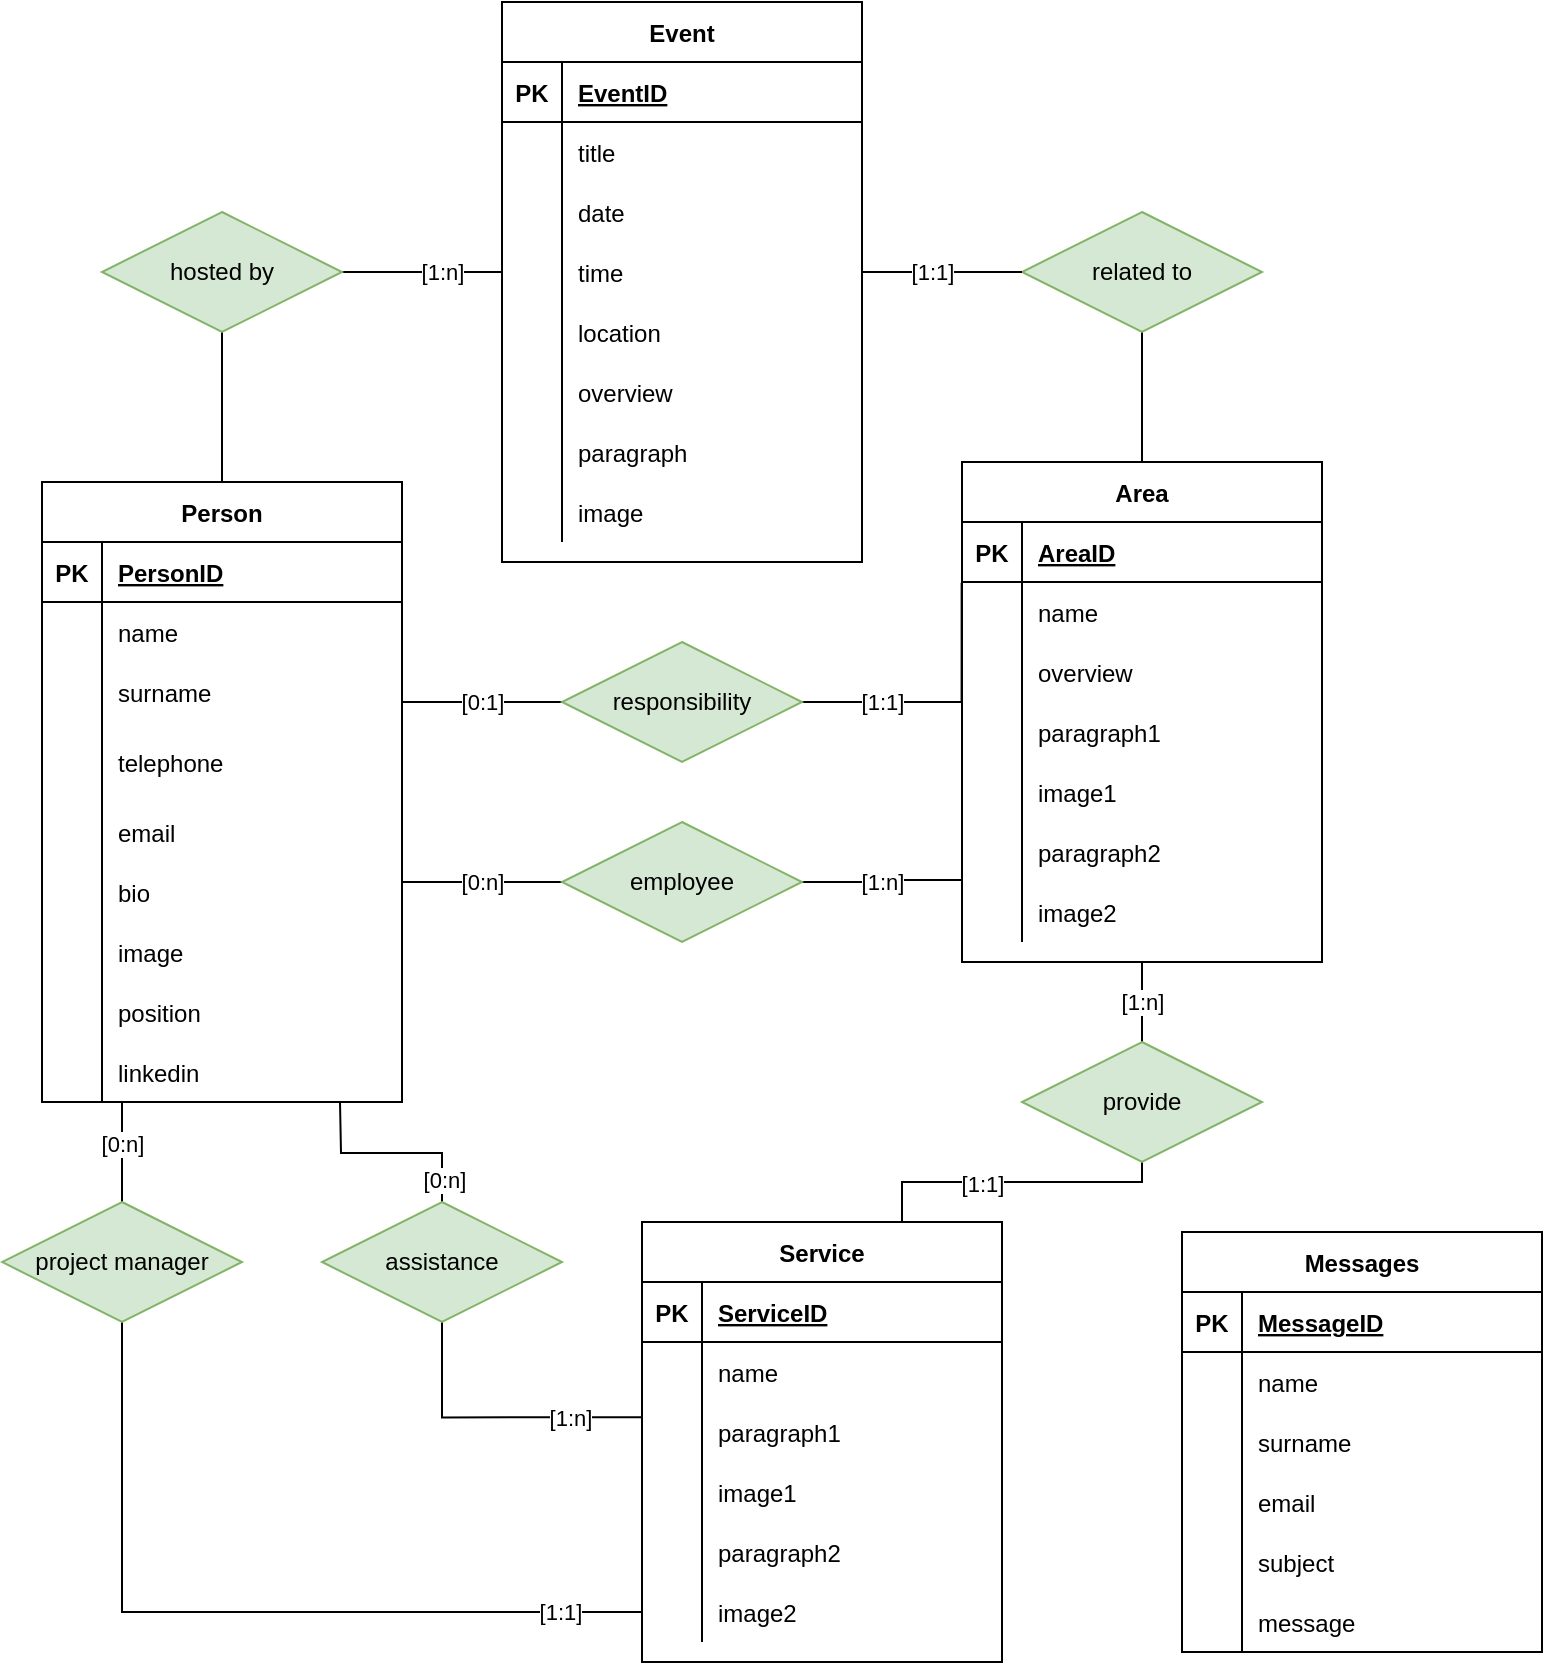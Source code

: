 <mxfile version="14.6.3" type="device"><diagram id="ejivNkxVOTGwj2cA2VMn" name="Page-1"><mxGraphModel dx="1123" dy="603" grid="1" gridSize="10" guides="1" tooltips="1" connect="1" arrows="1" fold="1" page="1" pageScale="1" pageWidth="827" pageHeight="1169" math="0" shadow="0"><root><mxCell id="0"/><mxCell id="1" parent="0"/><mxCell id="_1-Y6ssJct3Q7Clm4WOn-1" value="Person" style="shape=table;startSize=30;container=1;collapsible=1;childLayout=tableLayout;fixedRows=1;rowLines=0;fontStyle=1;align=center;resizeLast=1;labelBackgroundColor=none;" parent="1" vertex="1"><mxGeometry x="60" y="250" width="180" height="310" as="geometry"><mxRectangle x="60" y="360" width="60" height="30" as="alternateBounds"/></mxGeometry></mxCell><mxCell id="_1-Y6ssJct3Q7Clm4WOn-2" value="" style="shape=partialRectangle;collapsible=0;dropTarget=0;pointerEvents=0;fillColor=none;top=0;left=0;bottom=1;right=0;points=[[0,0.5],[1,0.5]];portConstraint=eastwest;" parent="_1-Y6ssJct3Q7Clm4WOn-1" vertex="1"><mxGeometry y="30" width="180" height="30" as="geometry"/></mxCell><mxCell id="_1-Y6ssJct3Q7Clm4WOn-3" value="PK" style="shape=partialRectangle;connectable=0;fillColor=none;top=0;left=0;bottom=0;right=0;fontStyle=1;overflow=hidden;" parent="_1-Y6ssJct3Q7Clm4WOn-2" vertex="1"><mxGeometry width="30" height="30" as="geometry"/></mxCell><mxCell id="_1-Y6ssJct3Q7Clm4WOn-4" value="PersonID" style="shape=partialRectangle;connectable=0;fillColor=none;top=0;left=0;bottom=0;right=0;align=left;spacingLeft=6;fontStyle=5;overflow=hidden;" parent="_1-Y6ssJct3Q7Clm4WOn-2" vertex="1"><mxGeometry x="30" width="150" height="30" as="geometry"/></mxCell><mxCell id="_1-Y6ssJct3Q7Clm4WOn-5" value="" style="shape=partialRectangle;collapsible=0;dropTarget=0;pointerEvents=0;fillColor=none;top=0;left=0;bottom=0;right=0;points=[[0,0.5],[1,0.5]];portConstraint=eastwest;" parent="_1-Y6ssJct3Q7Clm4WOn-1" vertex="1"><mxGeometry y="60" width="180" height="30" as="geometry"/></mxCell><mxCell id="_1-Y6ssJct3Q7Clm4WOn-6" value="" style="shape=partialRectangle;connectable=0;fillColor=none;top=0;left=0;bottom=0;right=0;editable=1;overflow=hidden;" parent="_1-Y6ssJct3Q7Clm4WOn-5" vertex="1"><mxGeometry width="30" height="30" as="geometry"/></mxCell><mxCell id="_1-Y6ssJct3Q7Clm4WOn-7" value="name" style="shape=partialRectangle;connectable=0;fillColor=none;top=0;left=0;bottom=0;right=0;align=left;spacingLeft=6;overflow=hidden;" parent="_1-Y6ssJct3Q7Clm4WOn-5" vertex="1"><mxGeometry x="30" width="150" height="30" as="geometry"/></mxCell><mxCell id="_1-Y6ssJct3Q7Clm4WOn-8" value="" style="shape=partialRectangle;collapsible=0;dropTarget=0;pointerEvents=0;fillColor=none;top=0;left=0;bottom=0;right=0;points=[[0,0.5],[1,0.5]];portConstraint=eastwest;" parent="_1-Y6ssJct3Q7Clm4WOn-1" vertex="1"><mxGeometry y="90" width="180" height="30" as="geometry"/></mxCell><mxCell id="_1-Y6ssJct3Q7Clm4WOn-9" value="" style="shape=partialRectangle;connectable=0;fillColor=none;top=0;left=0;bottom=0;right=0;editable=1;overflow=hidden;" parent="_1-Y6ssJct3Q7Clm4WOn-8" vertex="1"><mxGeometry width="30" height="30" as="geometry"/></mxCell><mxCell id="_1-Y6ssJct3Q7Clm4WOn-10" value="surname" style="shape=partialRectangle;connectable=0;fillColor=none;top=0;left=0;bottom=0;right=0;align=left;spacingLeft=6;overflow=hidden;" parent="_1-Y6ssJct3Q7Clm4WOn-8" vertex="1"><mxGeometry x="30" width="150" height="30" as="geometry"/></mxCell><mxCell id="_1-Y6ssJct3Q7Clm4WOn-11" value="" style="shape=partialRectangle;collapsible=0;dropTarget=0;pointerEvents=0;fillColor=none;top=0;left=0;bottom=0;right=0;points=[[0,0.5],[1,0.5]];portConstraint=eastwest;" parent="_1-Y6ssJct3Q7Clm4WOn-1" vertex="1"><mxGeometry y="120" width="180" height="40" as="geometry"/></mxCell><mxCell id="_1-Y6ssJct3Q7Clm4WOn-12" value="" style="shape=partialRectangle;connectable=0;fillColor=none;top=0;left=0;bottom=0;right=0;editable=1;overflow=hidden;" parent="_1-Y6ssJct3Q7Clm4WOn-11" vertex="1"><mxGeometry width="30" height="40" as="geometry"/></mxCell><mxCell id="_1-Y6ssJct3Q7Clm4WOn-13" value="telephone" style="shape=partialRectangle;connectable=0;fillColor=none;top=0;left=0;bottom=0;right=0;align=left;spacingLeft=6;overflow=hidden;" parent="_1-Y6ssJct3Q7Clm4WOn-11" vertex="1"><mxGeometry x="30" width="150" height="40" as="geometry"/></mxCell><mxCell id="_1-Y6ssJct3Q7Clm4WOn-62" style="shape=partialRectangle;collapsible=0;dropTarget=0;pointerEvents=0;fillColor=none;top=0;left=0;bottom=0;right=0;points=[[0,0.5],[1,0.5]];portConstraint=eastwest;" parent="_1-Y6ssJct3Q7Clm4WOn-1" vertex="1"><mxGeometry y="160" width="180" height="30" as="geometry"/></mxCell><mxCell id="_1-Y6ssJct3Q7Clm4WOn-63" style="shape=partialRectangle;connectable=0;fillColor=none;top=0;left=0;bottom=0;right=0;editable=1;overflow=hidden;" parent="_1-Y6ssJct3Q7Clm4WOn-62" vertex="1"><mxGeometry width="30" height="30" as="geometry"/></mxCell><mxCell id="_1-Y6ssJct3Q7Clm4WOn-64" value="email" style="shape=partialRectangle;connectable=0;fillColor=none;top=0;left=0;bottom=0;right=0;align=left;spacingLeft=6;overflow=hidden;" parent="_1-Y6ssJct3Q7Clm4WOn-62" vertex="1"><mxGeometry x="30" width="150" height="30" as="geometry"/></mxCell><mxCell id="_1-Y6ssJct3Q7Clm4WOn-59" style="shape=partialRectangle;collapsible=0;dropTarget=0;pointerEvents=0;fillColor=none;top=0;left=0;bottom=0;right=0;points=[[0,0.5],[1,0.5]];portConstraint=eastwest;" parent="_1-Y6ssJct3Q7Clm4WOn-1" vertex="1"><mxGeometry y="190" width="180" height="30" as="geometry"/></mxCell><mxCell id="_1-Y6ssJct3Q7Clm4WOn-60" style="shape=partialRectangle;connectable=0;fillColor=none;top=0;left=0;bottom=0;right=0;editable=1;overflow=hidden;" parent="_1-Y6ssJct3Q7Clm4WOn-59" vertex="1"><mxGeometry width="30" height="30" as="geometry"/></mxCell><mxCell id="_1-Y6ssJct3Q7Clm4WOn-61" value="bio" style="shape=partialRectangle;connectable=0;fillColor=none;top=0;left=0;bottom=0;right=0;align=left;spacingLeft=6;overflow=hidden;" parent="_1-Y6ssJct3Q7Clm4WOn-59" vertex="1"><mxGeometry x="30" width="150" height="30" as="geometry"/></mxCell><mxCell id="_1-Y6ssJct3Q7Clm4WOn-56" style="shape=partialRectangle;collapsible=0;dropTarget=0;pointerEvents=0;fillColor=none;top=0;left=0;bottom=0;right=0;points=[[0,0.5],[1,0.5]];portConstraint=eastwest;" parent="_1-Y6ssJct3Q7Clm4WOn-1" vertex="1"><mxGeometry y="220" width="180" height="30" as="geometry"/></mxCell><mxCell id="_1-Y6ssJct3Q7Clm4WOn-57" style="shape=partialRectangle;connectable=0;fillColor=none;top=0;left=0;bottom=0;right=0;editable=1;overflow=hidden;" parent="_1-Y6ssJct3Q7Clm4WOn-56" vertex="1"><mxGeometry width="30" height="30" as="geometry"/></mxCell><mxCell id="_1-Y6ssJct3Q7Clm4WOn-58" value="image" style="shape=partialRectangle;connectable=0;fillColor=none;top=0;left=0;bottom=0;right=0;align=left;spacingLeft=6;overflow=hidden;" parent="_1-Y6ssJct3Q7Clm4WOn-56" vertex="1"><mxGeometry x="30" width="150" height="30" as="geometry"/></mxCell><mxCell id="o78ybgnwVf52-sa3HycX-38" style="shape=partialRectangle;collapsible=0;dropTarget=0;pointerEvents=0;fillColor=none;top=0;left=0;bottom=0;right=0;points=[[0,0.5],[1,0.5]];portConstraint=eastwest;" vertex="1" parent="_1-Y6ssJct3Q7Clm4WOn-1"><mxGeometry y="250" width="180" height="30" as="geometry"/></mxCell><mxCell id="o78ybgnwVf52-sa3HycX-39" style="shape=partialRectangle;connectable=0;fillColor=none;top=0;left=0;bottom=0;right=0;editable=1;overflow=hidden;" vertex="1" parent="o78ybgnwVf52-sa3HycX-38"><mxGeometry width="30" height="30" as="geometry"/></mxCell><mxCell id="o78ybgnwVf52-sa3HycX-40" value="position" style="shape=partialRectangle;connectable=0;fillColor=none;top=0;left=0;bottom=0;right=0;align=left;spacingLeft=6;overflow=hidden;" vertex="1" parent="o78ybgnwVf52-sa3HycX-38"><mxGeometry x="30" width="150" height="30" as="geometry"/></mxCell><mxCell id="o78ybgnwVf52-sa3HycX-44" style="shape=partialRectangle;collapsible=0;dropTarget=0;pointerEvents=0;fillColor=none;top=0;left=0;bottom=0;right=0;points=[[0,0.5],[1,0.5]];portConstraint=eastwest;" vertex="1" parent="_1-Y6ssJct3Q7Clm4WOn-1"><mxGeometry y="280" width="180" height="30" as="geometry"/></mxCell><mxCell id="o78ybgnwVf52-sa3HycX-45" style="shape=partialRectangle;connectable=0;fillColor=none;top=0;left=0;bottom=0;right=0;editable=1;overflow=hidden;" vertex="1" parent="o78ybgnwVf52-sa3HycX-44"><mxGeometry width="30" height="30" as="geometry"/></mxCell><mxCell id="o78ybgnwVf52-sa3HycX-46" value="linkedin" style="shape=partialRectangle;connectable=0;fillColor=none;top=0;left=0;bottom=0;right=0;align=left;spacingLeft=6;overflow=hidden;" vertex="1" parent="o78ybgnwVf52-sa3HycX-44"><mxGeometry x="30" width="150" height="30" as="geometry"/></mxCell><mxCell id="_1-Y6ssJct3Q7Clm4WOn-14" value="Event" style="shape=table;startSize=30;container=1;collapsible=1;childLayout=tableLayout;fixedRows=1;rowLines=0;fontStyle=1;align=center;resizeLast=1;" parent="1" vertex="1"><mxGeometry x="290" y="10" width="180" height="280" as="geometry"><mxRectangle x="310" y="150" width="60" height="30" as="alternateBounds"/></mxGeometry></mxCell><mxCell id="_1-Y6ssJct3Q7Clm4WOn-15" value="" style="shape=partialRectangle;collapsible=0;dropTarget=0;pointerEvents=0;fillColor=none;top=0;left=0;bottom=1;right=0;points=[[0,0.5],[1,0.5]];portConstraint=eastwest;" parent="_1-Y6ssJct3Q7Clm4WOn-14" vertex="1"><mxGeometry y="30" width="180" height="30" as="geometry"/></mxCell><mxCell id="_1-Y6ssJct3Q7Clm4WOn-16" value="PK" style="shape=partialRectangle;connectable=0;fillColor=none;top=0;left=0;bottom=0;right=0;fontStyle=1;overflow=hidden;" parent="_1-Y6ssJct3Q7Clm4WOn-15" vertex="1"><mxGeometry width="30" height="30" as="geometry"/></mxCell><mxCell id="_1-Y6ssJct3Q7Clm4WOn-17" value="EventID" style="shape=partialRectangle;connectable=0;fillColor=none;top=0;left=0;bottom=0;right=0;align=left;spacingLeft=6;fontStyle=5;overflow=hidden;" parent="_1-Y6ssJct3Q7Clm4WOn-15" vertex="1"><mxGeometry x="30" width="150" height="30" as="geometry"/></mxCell><mxCell id="_1-Y6ssJct3Q7Clm4WOn-18" value="" style="shape=partialRectangle;collapsible=0;dropTarget=0;pointerEvents=0;fillColor=none;top=0;left=0;bottom=0;right=0;points=[[0,0.5],[1,0.5]];portConstraint=eastwest;" parent="_1-Y6ssJct3Q7Clm4WOn-14" vertex="1"><mxGeometry y="60" width="180" height="30" as="geometry"/></mxCell><mxCell id="_1-Y6ssJct3Q7Clm4WOn-19" value="" style="shape=partialRectangle;connectable=0;fillColor=none;top=0;left=0;bottom=0;right=0;editable=1;overflow=hidden;" parent="_1-Y6ssJct3Q7Clm4WOn-18" vertex="1"><mxGeometry width="30" height="30" as="geometry"/></mxCell><mxCell id="_1-Y6ssJct3Q7Clm4WOn-20" value="title" style="shape=partialRectangle;connectable=0;fillColor=none;top=0;left=0;bottom=0;right=0;align=left;spacingLeft=6;overflow=hidden;" parent="_1-Y6ssJct3Q7Clm4WOn-18" vertex="1"><mxGeometry x="30" width="150" height="30" as="geometry"/></mxCell><mxCell id="_1-Y6ssJct3Q7Clm4WOn-21" value="" style="shape=partialRectangle;collapsible=0;dropTarget=0;pointerEvents=0;fillColor=none;top=0;left=0;bottom=0;right=0;points=[[0,0.5],[1,0.5]];portConstraint=eastwest;" parent="_1-Y6ssJct3Q7Clm4WOn-14" vertex="1"><mxGeometry y="90" width="180" height="30" as="geometry"/></mxCell><mxCell id="_1-Y6ssJct3Q7Clm4WOn-22" value="" style="shape=partialRectangle;connectable=0;fillColor=none;top=0;left=0;bottom=0;right=0;editable=1;overflow=hidden;" parent="_1-Y6ssJct3Q7Clm4WOn-21" vertex="1"><mxGeometry width="30" height="30" as="geometry"/></mxCell><mxCell id="_1-Y6ssJct3Q7Clm4WOn-23" value="date" style="shape=partialRectangle;connectable=0;fillColor=none;top=0;left=0;bottom=0;right=0;align=left;spacingLeft=6;overflow=hidden;" parent="_1-Y6ssJct3Q7Clm4WOn-21" vertex="1"><mxGeometry x="30" width="150" height="30" as="geometry"/></mxCell><mxCell id="_1-Y6ssJct3Q7Clm4WOn-24" value="" style="shape=partialRectangle;collapsible=0;dropTarget=0;pointerEvents=0;fillColor=none;top=0;left=0;bottom=0;right=0;points=[[0,0.5],[1,0.5]];portConstraint=eastwest;" parent="_1-Y6ssJct3Q7Clm4WOn-14" vertex="1"><mxGeometry y="120" width="180" height="30" as="geometry"/></mxCell><mxCell id="_1-Y6ssJct3Q7Clm4WOn-25" value="" style="shape=partialRectangle;connectable=0;fillColor=none;top=0;left=0;bottom=0;right=0;editable=1;overflow=hidden;" parent="_1-Y6ssJct3Q7Clm4WOn-24" vertex="1"><mxGeometry width="30" height="30" as="geometry"/></mxCell><mxCell id="_1-Y6ssJct3Q7Clm4WOn-26" value="time" style="shape=partialRectangle;connectable=0;fillColor=none;top=0;left=0;bottom=0;right=0;align=left;spacingLeft=6;overflow=hidden;" parent="_1-Y6ssJct3Q7Clm4WOn-24" vertex="1"><mxGeometry x="30" width="150" height="30" as="geometry"/></mxCell><mxCell id="_1-Y6ssJct3Q7Clm4WOn-68" style="shape=partialRectangle;collapsible=0;dropTarget=0;pointerEvents=0;fillColor=none;top=0;left=0;bottom=0;right=0;points=[[0,0.5],[1,0.5]];portConstraint=eastwest;" parent="_1-Y6ssJct3Q7Clm4WOn-14" vertex="1"><mxGeometry y="150" width="180" height="30" as="geometry"/></mxCell><mxCell id="_1-Y6ssJct3Q7Clm4WOn-69" style="shape=partialRectangle;connectable=0;fillColor=none;top=0;left=0;bottom=0;right=0;editable=1;overflow=hidden;" parent="_1-Y6ssJct3Q7Clm4WOn-68" vertex="1"><mxGeometry width="30" height="30" as="geometry"/></mxCell><mxCell id="_1-Y6ssJct3Q7Clm4WOn-70" value="location" style="shape=partialRectangle;connectable=0;fillColor=none;top=0;left=0;bottom=0;right=0;align=left;spacingLeft=6;overflow=hidden;" parent="_1-Y6ssJct3Q7Clm4WOn-68" vertex="1"><mxGeometry x="30" width="150" height="30" as="geometry"/></mxCell><mxCell id="o78ybgnwVf52-sa3HycX-41" style="shape=partialRectangle;collapsible=0;dropTarget=0;pointerEvents=0;fillColor=none;top=0;left=0;bottom=0;right=0;points=[[0,0.5],[1,0.5]];portConstraint=eastwest;" vertex="1" parent="_1-Y6ssJct3Q7Clm4WOn-14"><mxGeometry y="180" width="180" height="30" as="geometry"/></mxCell><mxCell id="o78ybgnwVf52-sa3HycX-42" style="shape=partialRectangle;connectable=0;fillColor=none;top=0;left=0;bottom=0;right=0;editable=1;overflow=hidden;" vertex="1" parent="o78ybgnwVf52-sa3HycX-41"><mxGeometry width="30" height="30" as="geometry"/></mxCell><mxCell id="o78ybgnwVf52-sa3HycX-43" value="overview" style="shape=partialRectangle;connectable=0;fillColor=none;top=0;left=0;bottom=0;right=0;align=left;spacingLeft=6;overflow=hidden;" vertex="1" parent="o78ybgnwVf52-sa3HycX-41"><mxGeometry x="30" width="150" height="30" as="geometry"/></mxCell><mxCell id="_1-Y6ssJct3Q7Clm4WOn-65" style="shape=partialRectangle;collapsible=0;dropTarget=0;pointerEvents=0;fillColor=none;top=0;left=0;bottom=0;right=0;points=[[0,0.5],[1,0.5]];portConstraint=eastwest;" parent="_1-Y6ssJct3Q7Clm4WOn-14" vertex="1"><mxGeometry y="210" width="180" height="30" as="geometry"/></mxCell><mxCell id="_1-Y6ssJct3Q7Clm4WOn-66" style="shape=partialRectangle;connectable=0;fillColor=none;top=0;left=0;bottom=0;right=0;editable=1;overflow=hidden;" parent="_1-Y6ssJct3Q7Clm4WOn-65" vertex="1"><mxGeometry width="30" height="30" as="geometry"/></mxCell><mxCell id="_1-Y6ssJct3Q7Clm4WOn-67" value="paragraph" style="shape=partialRectangle;connectable=0;fillColor=none;top=0;left=0;bottom=0;right=0;align=left;spacingLeft=6;overflow=hidden;" parent="_1-Y6ssJct3Q7Clm4WOn-65" vertex="1"><mxGeometry x="30" width="150" height="30" as="geometry"/></mxCell><mxCell id="_1-Y6ssJct3Q7Clm4WOn-71" style="shape=partialRectangle;collapsible=0;dropTarget=0;pointerEvents=0;fillColor=none;top=0;left=0;bottom=0;right=0;points=[[0,0.5],[1,0.5]];portConstraint=eastwest;" parent="_1-Y6ssJct3Q7Clm4WOn-14" vertex="1"><mxGeometry y="240" width="180" height="30" as="geometry"/></mxCell><mxCell id="_1-Y6ssJct3Q7Clm4WOn-72" style="shape=partialRectangle;connectable=0;fillColor=none;top=0;left=0;bottom=0;right=0;editable=1;overflow=hidden;" parent="_1-Y6ssJct3Q7Clm4WOn-71" vertex="1"><mxGeometry width="30" height="30" as="geometry"/></mxCell><mxCell id="_1-Y6ssJct3Q7Clm4WOn-73" value="image" style="shape=partialRectangle;connectable=0;fillColor=none;top=0;left=0;bottom=0;right=0;align=left;spacingLeft=6;overflow=hidden;" parent="_1-Y6ssJct3Q7Clm4WOn-71" vertex="1"><mxGeometry x="30" width="150" height="30" as="geometry"/></mxCell><mxCell id="_1-Y6ssJct3Q7Clm4WOn-27" value="Service" style="shape=table;startSize=30;container=1;collapsible=1;childLayout=tableLayout;fixedRows=1;rowLines=0;fontStyle=1;align=center;resizeLast=1;" parent="1" vertex="1"><mxGeometry x="360" y="620" width="180" height="220" as="geometry"><mxRectangle x="310" y="150" width="60" height="30" as="alternateBounds"/></mxGeometry></mxCell><mxCell id="_1-Y6ssJct3Q7Clm4WOn-28" value="" style="shape=partialRectangle;collapsible=0;dropTarget=0;pointerEvents=0;fillColor=none;top=0;left=0;bottom=1;right=0;points=[[0,0.5],[1,0.5]];portConstraint=eastwest;" parent="_1-Y6ssJct3Q7Clm4WOn-27" vertex="1"><mxGeometry y="30" width="180" height="30" as="geometry"/></mxCell><mxCell id="_1-Y6ssJct3Q7Clm4WOn-29" value="PK" style="shape=partialRectangle;connectable=0;fillColor=none;top=0;left=0;bottom=0;right=0;fontStyle=1;overflow=hidden;" parent="_1-Y6ssJct3Q7Clm4WOn-28" vertex="1"><mxGeometry width="30" height="30" as="geometry"/></mxCell><mxCell id="_1-Y6ssJct3Q7Clm4WOn-30" value="ServiceID" style="shape=partialRectangle;connectable=0;fillColor=none;top=0;left=0;bottom=0;right=0;align=left;spacingLeft=6;fontStyle=5;overflow=hidden;" parent="_1-Y6ssJct3Q7Clm4WOn-28" vertex="1"><mxGeometry x="30" width="150" height="30" as="geometry"/></mxCell><mxCell id="_1-Y6ssJct3Q7Clm4WOn-31" value="" style="shape=partialRectangle;collapsible=0;dropTarget=0;pointerEvents=0;fillColor=none;top=0;left=0;bottom=0;right=0;points=[[0,0.5],[1,0.5]];portConstraint=eastwest;" parent="_1-Y6ssJct3Q7Clm4WOn-27" vertex="1"><mxGeometry y="60" width="180" height="30" as="geometry"/></mxCell><mxCell id="_1-Y6ssJct3Q7Clm4WOn-32" value="" style="shape=partialRectangle;connectable=0;fillColor=none;top=0;left=0;bottom=0;right=0;editable=1;overflow=hidden;" parent="_1-Y6ssJct3Q7Clm4WOn-31" vertex="1"><mxGeometry width="30" height="30" as="geometry"/></mxCell><mxCell id="_1-Y6ssJct3Q7Clm4WOn-33" value="name" style="shape=partialRectangle;connectable=0;fillColor=none;top=0;left=0;bottom=0;right=0;align=left;spacingLeft=6;overflow=hidden;" parent="_1-Y6ssJct3Q7Clm4WOn-31" vertex="1"><mxGeometry x="30" width="150" height="30" as="geometry"/></mxCell><mxCell id="_1-Y6ssJct3Q7Clm4WOn-34" value="" style="shape=partialRectangle;collapsible=0;dropTarget=0;pointerEvents=0;fillColor=none;top=0;left=0;bottom=0;right=0;points=[[0,0.5],[1,0.5]];portConstraint=eastwest;" parent="_1-Y6ssJct3Q7Clm4WOn-27" vertex="1"><mxGeometry y="90" width="180" height="30" as="geometry"/></mxCell><mxCell id="_1-Y6ssJct3Q7Clm4WOn-35" value="" style="shape=partialRectangle;connectable=0;fillColor=none;top=0;left=0;bottom=0;right=0;editable=1;overflow=hidden;" parent="_1-Y6ssJct3Q7Clm4WOn-34" vertex="1"><mxGeometry width="30" height="30" as="geometry"/></mxCell><mxCell id="_1-Y6ssJct3Q7Clm4WOn-36" value="paragraph1" style="shape=partialRectangle;connectable=0;fillColor=none;top=0;left=0;bottom=0;right=0;align=left;spacingLeft=6;overflow=hidden;" parent="_1-Y6ssJct3Q7Clm4WOn-34" vertex="1"><mxGeometry x="30" width="150" height="30" as="geometry"/></mxCell><mxCell id="o78ybgnwVf52-sa3HycX-50" style="shape=partialRectangle;collapsible=0;dropTarget=0;pointerEvents=0;fillColor=none;top=0;left=0;bottom=0;right=0;points=[[0,0.5],[1,0.5]];portConstraint=eastwest;" vertex="1" parent="_1-Y6ssJct3Q7Clm4WOn-27"><mxGeometry y="120" width="180" height="30" as="geometry"/></mxCell><mxCell id="o78ybgnwVf52-sa3HycX-51" style="shape=partialRectangle;connectable=0;fillColor=none;top=0;left=0;bottom=0;right=0;editable=1;overflow=hidden;" vertex="1" parent="o78ybgnwVf52-sa3HycX-50"><mxGeometry width="30" height="30" as="geometry"/></mxCell><mxCell id="o78ybgnwVf52-sa3HycX-52" value="image1" style="shape=partialRectangle;connectable=0;fillColor=none;top=0;left=0;bottom=0;right=0;align=left;spacingLeft=6;overflow=hidden;" vertex="1" parent="o78ybgnwVf52-sa3HycX-50"><mxGeometry x="30" width="150" height="30" as="geometry"/></mxCell><mxCell id="o78ybgnwVf52-sa3HycX-47" style="shape=partialRectangle;collapsible=0;dropTarget=0;pointerEvents=0;fillColor=none;top=0;left=0;bottom=0;right=0;points=[[0,0.5],[1,0.5]];portConstraint=eastwest;" vertex="1" parent="_1-Y6ssJct3Q7Clm4WOn-27"><mxGeometry y="150" width="180" height="30" as="geometry"/></mxCell><mxCell id="o78ybgnwVf52-sa3HycX-48" style="shape=partialRectangle;connectable=0;fillColor=none;top=0;left=0;bottom=0;right=0;editable=1;overflow=hidden;" vertex="1" parent="o78ybgnwVf52-sa3HycX-47"><mxGeometry width="30" height="30" as="geometry"/></mxCell><mxCell id="o78ybgnwVf52-sa3HycX-49" value="paragraph2" style="shape=partialRectangle;connectable=0;fillColor=none;top=0;left=0;bottom=0;right=0;align=left;spacingLeft=6;overflow=hidden;" vertex="1" parent="o78ybgnwVf52-sa3HycX-47"><mxGeometry x="30" width="150" height="30" as="geometry"/></mxCell><mxCell id="_1-Y6ssJct3Q7Clm4WOn-37" value="" style="shape=partialRectangle;collapsible=0;dropTarget=0;pointerEvents=0;fillColor=none;top=0;left=0;bottom=0;right=0;points=[[0,0.5],[1,0.5]];portConstraint=eastwest;" parent="_1-Y6ssJct3Q7Clm4WOn-27" vertex="1"><mxGeometry y="180" width="180" height="30" as="geometry"/></mxCell><mxCell id="_1-Y6ssJct3Q7Clm4WOn-38" value="" style="shape=partialRectangle;connectable=0;fillColor=none;top=0;left=0;bottom=0;right=0;editable=1;overflow=hidden;" parent="_1-Y6ssJct3Q7Clm4WOn-37" vertex="1"><mxGeometry width="30" height="30" as="geometry"/></mxCell><mxCell id="_1-Y6ssJct3Q7Clm4WOn-39" value="image2" style="shape=partialRectangle;connectable=0;fillColor=none;top=0;left=0;bottom=0;right=0;align=left;spacingLeft=6;overflow=hidden;" parent="_1-Y6ssJct3Q7Clm4WOn-37" vertex="1"><mxGeometry x="30" width="150" height="30" as="geometry"/></mxCell><mxCell id="_1-Y6ssJct3Q7Clm4WOn-89" style="edgeStyle=orthogonalEdgeStyle;rounded=0;orthogonalLoop=1;jettySize=auto;html=1;entryX=0.5;entryY=0;entryDx=0;entryDy=0;endArrow=none;endFill=0;startArrow=none;startFill=0;" parent="1" source="_1-Y6ssJct3Q7Clm4WOn-40" target="_1-Y6ssJct3Q7Clm4WOn-78" edge="1"><mxGeometry relative="1" as="geometry"/></mxCell><mxCell id="_1-Y6ssJct3Q7Clm4WOn-105" value="[1:n]" style="edgeLabel;html=1;align=center;verticalAlign=middle;resizable=0;points=[];" parent="_1-Y6ssJct3Q7Clm4WOn-89" vertex="1" connectable="0"><mxGeometry x="-0.45" relative="1" as="geometry"><mxPoint y="9" as="offset"/></mxGeometry></mxCell><mxCell id="_1-Y6ssJct3Q7Clm4WOn-40" value="Area" style="shape=table;startSize=30;container=1;collapsible=1;childLayout=tableLayout;fixedRows=1;rowLines=0;fontStyle=1;align=center;resizeLast=1;" parent="1" vertex="1"><mxGeometry x="520" y="240" width="180" height="250" as="geometry"><mxRectangle x="310" y="150" width="60" height="30" as="alternateBounds"/></mxGeometry></mxCell><mxCell id="_1-Y6ssJct3Q7Clm4WOn-41" value="" style="shape=partialRectangle;collapsible=0;dropTarget=0;pointerEvents=0;fillColor=none;top=0;left=0;bottom=1;right=0;points=[[0,0.5],[1,0.5]];portConstraint=eastwest;" parent="_1-Y6ssJct3Q7Clm4WOn-40" vertex="1"><mxGeometry y="30" width="180" height="30" as="geometry"/></mxCell><mxCell id="_1-Y6ssJct3Q7Clm4WOn-42" value="PK" style="shape=partialRectangle;connectable=0;fillColor=none;top=0;left=0;bottom=0;right=0;fontStyle=1;overflow=hidden;" parent="_1-Y6ssJct3Q7Clm4WOn-41" vertex="1"><mxGeometry width="30" height="30" as="geometry"/></mxCell><mxCell id="_1-Y6ssJct3Q7Clm4WOn-43" value="AreaID" style="shape=partialRectangle;connectable=0;fillColor=none;top=0;left=0;bottom=0;right=0;align=left;spacingLeft=6;fontStyle=5;overflow=hidden;" parent="_1-Y6ssJct3Q7Clm4WOn-41" vertex="1"><mxGeometry x="30" width="150" height="30" as="geometry"/></mxCell><mxCell id="_1-Y6ssJct3Q7Clm4WOn-44" value="" style="shape=partialRectangle;collapsible=0;dropTarget=0;pointerEvents=0;fillColor=none;top=0;left=0;bottom=0;right=0;points=[[0,0.5],[1,0.5]];portConstraint=eastwest;" parent="_1-Y6ssJct3Q7Clm4WOn-40" vertex="1"><mxGeometry y="60" width="180" height="30" as="geometry"/></mxCell><mxCell id="_1-Y6ssJct3Q7Clm4WOn-45" value="" style="shape=partialRectangle;connectable=0;fillColor=none;top=0;left=0;bottom=0;right=0;editable=1;overflow=hidden;" parent="_1-Y6ssJct3Q7Clm4WOn-44" vertex="1"><mxGeometry width="30" height="30" as="geometry"/></mxCell><mxCell id="_1-Y6ssJct3Q7Clm4WOn-46" value="name" style="shape=partialRectangle;connectable=0;fillColor=none;top=0;left=0;bottom=0;right=0;align=left;spacingLeft=6;overflow=hidden;" parent="_1-Y6ssJct3Q7Clm4WOn-44" vertex="1"><mxGeometry x="30" width="150" height="30" as="geometry"/></mxCell><mxCell id="_1-Y6ssJct3Q7Clm4WOn-47" value="" style="shape=partialRectangle;collapsible=0;dropTarget=0;pointerEvents=0;fillColor=none;top=0;left=0;bottom=0;right=0;points=[[0,0.5],[1,0.5]];portConstraint=eastwest;" parent="_1-Y6ssJct3Q7Clm4WOn-40" vertex="1"><mxGeometry y="90" width="180" height="30" as="geometry"/></mxCell><mxCell id="_1-Y6ssJct3Q7Clm4WOn-48" value="" style="shape=partialRectangle;connectable=0;fillColor=none;top=0;left=0;bottom=0;right=0;editable=1;overflow=hidden;" parent="_1-Y6ssJct3Q7Clm4WOn-47" vertex="1"><mxGeometry width="30" height="30" as="geometry"/></mxCell><mxCell id="_1-Y6ssJct3Q7Clm4WOn-49" value="overview" style="shape=partialRectangle;connectable=0;fillColor=none;top=0;left=0;bottom=0;right=0;align=left;spacingLeft=6;overflow=hidden;" parent="_1-Y6ssJct3Q7Clm4WOn-47" vertex="1"><mxGeometry x="30" width="150" height="30" as="geometry"/></mxCell><mxCell id="o78ybgnwVf52-sa3HycX-32" style="shape=partialRectangle;collapsible=0;dropTarget=0;pointerEvents=0;fillColor=none;top=0;left=0;bottom=0;right=0;points=[[0,0.5],[1,0.5]];portConstraint=eastwest;" vertex="1" parent="_1-Y6ssJct3Q7Clm4WOn-40"><mxGeometry y="120" width="180" height="30" as="geometry"/></mxCell><mxCell id="o78ybgnwVf52-sa3HycX-33" style="shape=partialRectangle;connectable=0;fillColor=none;top=0;left=0;bottom=0;right=0;editable=1;overflow=hidden;" vertex="1" parent="o78ybgnwVf52-sa3HycX-32"><mxGeometry width="30" height="30" as="geometry"/></mxCell><mxCell id="o78ybgnwVf52-sa3HycX-34" value="paragraph1" style="shape=partialRectangle;connectable=0;fillColor=none;top=0;left=0;bottom=0;right=0;align=left;spacingLeft=6;overflow=hidden;" vertex="1" parent="o78ybgnwVf52-sa3HycX-32"><mxGeometry x="30" width="150" height="30" as="geometry"/></mxCell><mxCell id="o78ybgnwVf52-sa3HycX-29" style="shape=partialRectangle;collapsible=0;dropTarget=0;pointerEvents=0;fillColor=none;top=0;left=0;bottom=0;right=0;points=[[0,0.5],[1,0.5]];portConstraint=eastwest;" vertex="1" parent="_1-Y6ssJct3Q7Clm4WOn-40"><mxGeometry y="150" width="180" height="30" as="geometry"/></mxCell><mxCell id="o78ybgnwVf52-sa3HycX-30" style="shape=partialRectangle;connectable=0;fillColor=none;top=0;left=0;bottom=0;right=0;editable=1;overflow=hidden;" vertex="1" parent="o78ybgnwVf52-sa3HycX-29"><mxGeometry width="30" height="30" as="geometry"/></mxCell><mxCell id="o78ybgnwVf52-sa3HycX-31" value="image1" style="shape=partialRectangle;connectable=0;fillColor=none;top=0;left=0;bottom=0;right=0;align=left;spacingLeft=6;overflow=hidden;" vertex="1" parent="o78ybgnwVf52-sa3HycX-29"><mxGeometry x="30" width="150" height="30" as="geometry"/></mxCell><mxCell id="_1-Y6ssJct3Q7Clm4WOn-50" value="" style="shape=partialRectangle;collapsible=0;dropTarget=0;pointerEvents=0;fillColor=none;top=0;left=0;bottom=0;right=0;points=[[0,0.5],[1,0.5]];portConstraint=eastwest;" parent="_1-Y6ssJct3Q7Clm4WOn-40" vertex="1"><mxGeometry y="180" width="180" height="30" as="geometry"/></mxCell><mxCell id="_1-Y6ssJct3Q7Clm4WOn-51" value="" style="shape=partialRectangle;connectable=0;fillColor=none;top=0;left=0;bottom=0;right=0;editable=1;overflow=hidden;" parent="_1-Y6ssJct3Q7Clm4WOn-50" vertex="1"><mxGeometry width="30" height="30" as="geometry"/></mxCell><mxCell id="_1-Y6ssJct3Q7Clm4WOn-52" value="paragraph2" style="shape=partialRectangle;connectable=0;fillColor=none;top=0;left=0;bottom=0;right=0;align=left;spacingLeft=6;overflow=hidden;" parent="_1-Y6ssJct3Q7Clm4WOn-50" vertex="1"><mxGeometry x="30" width="150" height="30" as="geometry"/></mxCell><mxCell id="o78ybgnwVf52-sa3HycX-35" style="shape=partialRectangle;collapsible=0;dropTarget=0;pointerEvents=0;fillColor=none;top=0;left=0;bottom=0;right=0;points=[[0,0.5],[1,0.5]];portConstraint=eastwest;" vertex="1" parent="_1-Y6ssJct3Q7Clm4WOn-40"><mxGeometry y="210" width="180" height="30" as="geometry"/></mxCell><mxCell id="o78ybgnwVf52-sa3HycX-36" style="shape=partialRectangle;connectable=0;fillColor=none;top=0;left=0;bottom=0;right=0;editable=1;overflow=hidden;" vertex="1" parent="o78ybgnwVf52-sa3HycX-35"><mxGeometry width="30" height="30" as="geometry"/></mxCell><mxCell id="o78ybgnwVf52-sa3HycX-37" value="image2" style="shape=partialRectangle;connectable=0;fillColor=none;top=0;left=0;bottom=0;right=0;align=left;spacingLeft=6;overflow=hidden;" vertex="1" parent="o78ybgnwVf52-sa3HycX-35"><mxGeometry x="30" width="150" height="30" as="geometry"/></mxCell><mxCell id="_1-Y6ssJct3Q7Clm4WOn-91" style="edgeStyle=orthogonalEdgeStyle;rounded=0;orthogonalLoop=1;jettySize=auto;html=1;entryX=0;entryY=0.5;entryDx=0;entryDy=0;startArrow=none;startFill=0;endArrow=none;endFill=0;" parent="1" source="_1-Y6ssJct3Q7Clm4WOn-74" target="_1-Y6ssJct3Q7Clm4WOn-24" edge="1"><mxGeometry relative="1" as="geometry"/></mxCell><mxCell id="_1-Y6ssJct3Q7Clm4WOn-99" value="[1:n]" style="edgeLabel;html=1;align=center;verticalAlign=middle;resizable=0;points=[];" parent="_1-Y6ssJct3Q7Clm4WOn-91" vertex="1" connectable="0"><mxGeometry x="0.65" y="1" relative="1" as="geometry"><mxPoint x="-16" y="1" as="offset"/></mxGeometry></mxCell><mxCell id="_1-Y6ssJct3Q7Clm4WOn-92" style="edgeStyle=orthogonalEdgeStyle;rounded=0;orthogonalLoop=1;jettySize=auto;html=1;entryX=0.5;entryY=0;entryDx=0;entryDy=0;startArrow=none;startFill=0;endArrow=none;endFill=0;" parent="1" source="_1-Y6ssJct3Q7Clm4WOn-74" target="_1-Y6ssJct3Q7Clm4WOn-1" edge="1"><mxGeometry relative="1" as="geometry"/></mxCell><mxCell id="_1-Y6ssJct3Q7Clm4WOn-74" value="hosted by" style="shape=rhombus;perimeter=rhombusPerimeter;whiteSpace=wrap;html=1;align=center;fillColor=#d5e8d4;strokeColor=#82b366;" parent="1" vertex="1"><mxGeometry x="90" y="115" width="120" height="60" as="geometry"/></mxCell><mxCell id="_1-Y6ssJct3Q7Clm4WOn-94" style="edgeStyle=orthogonalEdgeStyle;rounded=0;orthogonalLoop=1;jettySize=auto;html=1;entryX=0.5;entryY=0;entryDx=0;entryDy=0;startArrow=none;startFill=0;endArrow=none;endFill=0;" parent="1" source="_1-Y6ssJct3Q7Clm4WOn-75" target="_1-Y6ssJct3Q7Clm4WOn-40" edge="1"><mxGeometry relative="1" as="geometry"/></mxCell><mxCell id="_1-Y6ssJct3Q7Clm4WOn-75" value="related to" style="shape=rhombus;perimeter=rhombusPerimeter;whiteSpace=wrap;html=1;align=center;fillColor=#d5e8d4;strokeColor=#82b366;" parent="1" vertex="1"><mxGeometry x="550" y="115" width="120" height="60" as="geometry"/></mxCell><mxCell id="_1-Y6ssJct3Q7Clm4WOn-85" style="edgeStyle=orthogonalEdgeStyle;rounded=0;orthogonalLoop=1;jettySize=auto;html=1;endArrow=none;endFill=0;" parent="1" source="_1-Y6ssJct3Q7Clm4WOn-76" edge="1"><mxGeometry relative="1" as="geometry"><mxPoint x="240" y="360" as="targetPoint"/><Array as="points"><mxPoint x="240" y="360"/></Array></mxGeometry></mxCell><mxCell id="_1-Y6ssJct3Q7Clm4WOn-101" value="[0:1]" style="edgeLabel;html=1;align=center;verticalAlign=middle;resizable=0;points=[];" parent="_1-Y6ssJct3Q7Clm4WOn-85" vertex="1" connectable="0"><mxGeometry x="0.796" relative="1" as="geometry"><mxPoint x="32" as="offset"/></mxGeometry></mxCell><mxCell id="_1-Y6ssJct3Q7Clm4WOn-87" style="edgeStyle=orthogonalEdgeStyle;rounded=0;orthogonalLoop=1;jettySize=auto;html=1;endArrow=none;endFill=0;startArrow=none;startFill=0;entryX=-0.001;entryY=0.013;entryDx=0;entryDy=0;entryPerimeter=0;" parent="1" source="_1-Y6ssJct3Q7Clm4WOn-76" target="_1-Y6ssJct3Q7Clm4WOn-44" edge="1"><mxGeometry relative="1" as="geometry"><mxPoint x="518" y="360" as="targetPoint"/><Array as="points"><mxPoint x="520" y="360"/></Array></mxGeometry></mxCell><mxCell id="_1-Y6ssJct3Q7Clm4WOn-103" value="[1:1]" style="edgeLabel;html=1;align=center;verticalAlign=middle;resizable=0;points=[];" parent="_1-Y6ssJct3Q7Clm4WOn-87" vertex="1" connectable="0"><mxGeometry x="0.663" relative="1" as="geometry"><mxPoint x="-40" y="36" as="offset"/></mxGeometry></mxCell><mxCell id="_1-Y6ssJct3Q7Clm4WOn-76" value="responsibility&lt;span style=&quot;color: rgba(0 , 0 , 0 , 0) ; font-family: monospace ; font-size: 0px&quot;&gt;%3CmxGraphModel%3E%3Croot%3E%3CmxCell%20id%3D%220%22%2F%3E%3CmxCell%20id%3D%221%22%20parent%3D%220%22%2F%3E%3CmxCell%20id%3D%222%22%20value%3D%22%22%20style%3D%22shape%3DpartialRectangle%3Bcollapsible%3D0%3BdropTarget%3D0%3BpointerEvents%3D0%3BfillColor%3Dnone%3Btop%3D0%3Bleft%3D0%3Bbottom%3D0%3Bright%3D0%3Bpoints%3D%5B%5B0%2C0.5%5D%2C%5B1%2C0.5%5D%5D%3BportConstraint%3Deastwest%3B%22%20vertex%3D%221%22%20parent%3D%221%22%3E%3CmxGeometry%20x%3D%2240%22%20y%3D%22480%22%20width%3D%22180%22%20height%3D%2230%22%20as%3D%22geometry%22%2F%3E%3C%2FmxCell%3E%3CmxCell%20id%3D%223%22%20value%3D%22%22%20style%3D%22shape%3DpartialRectangle%3Bconnectable%3D0%3BfillColor%3Dnone%3Btop%3D0%3Bleft%3D0%3Bbottom%3D0%3Bright%3D0%3Beditable%3D1%3Boverflow%3Dhidden%3B%22%20vertex%3D%221%22%20parent%3D%222%22%3E%3CmxGeometry%20width%3D%2230%22%20height%3D%2230%22%20as%3D%22geometry%22%2F%3E%3C%2FmxCell%3E%3CmxCell%20id%3D%224%22%20value%3D%22telephone%22%20style%3D%22shape%3DpartialRectangle%3Bconnectable%3D0%3BfillColor%3Dnone%3Btop%3D0%3Bleft%3D0%3Bbottom%3D0%3Bright%3D0%3Balign%3Dleft%3BspacingLeft%3D6%3Boverflow%3Dhidden%3B%22%20vertex%3D%221%22%20parent%3D%222%22%3E%3CmxGeometry%20x%3D%2230%22%20width%3D%22150%22%20height%3D%2230%22%20as%3D%22geometry%22%2F%3E%3C%2FmxCell%3E%3C%2Froot%3E%3C%2FmxGraphModel%3E&lt;/span&gt;" style="shape=rhombus;perimeter=rhombusPerimeter;whiteSpace=wrap;html=1;align=center;fillColor=#d5e8d4;strokeColor=#82b366;" parent="1" vertex="1"><mxGeometry x="320" y="330" width="120" height="60" as="geometry"/></mxCell><mxCell id="_1-Y6ssJct3Q7Clm4WOn-86" style="edgeStyle=orthogonalEdgeStyle;rounded=0;orthogonalLoop=1;jettySize=auto;html=1;endArrow=none;endFill=0;" parent="1" source="_1-Y6ssJct3Q7Clm4WOn-77" edge="1"><mxGeometry relative="1" as="geometry"><mxPoint x="240" y="450" as="targetPoint"/><Array as="points"><mxPoint x="240" y="450"/></Array></mxGeometry></mxCell><mxCell id="_1-Y6ssJct3Q7Clm4WOn-102" value="[0:n]" style="edgeLabel;html=1;align=center;verticalAlign=middle;resizable=0;points=[];" parent="_1-Y6ssJct3Q7Clm4WOn-86" vertex="1" connectable="0"><mxGeometry x="0.508" y="-1" relative="1" as="geometry"><mxPoint x="20" y="1" as="offset"/></mxGeometry></mxCell><mxCell id="_1-Y6ssJct3Q7Clm4WOn-88" style="edgeStyle=orthogonalEdgeStyle;rounded=0;orthogonalLoop=1;jettySize=auto;html=1;exitX=1;exitY=0.5;exitDx=0;exitDy=0;endArrow=none;endFill=0;startArrow=none;startFill=0;" parent="1" source="_1-Y6ssJct3Q7Clm4WOn-77" edge="1"><mxGeometry relative="1" as="geometry"><mxPoint x="520" y="449" as="targetPoint"/><Array as="points"><mxPoint x="480" y="450"/><mxPoint x="480" y="449"/></Array></mxGeometry></mxCell><mxCell id="_1-Y6ssJct3Q7Clm4WOn-104" value="[1:n]" style="edgeLabel;html=1;align=center;verticalAlign=middle;resizable=0;points=[];" parent="_1-Y6ssJct3Q7Clm4WOn-88" vertex="1" connectable="0"><mxGeometry x="0.717" y="-1" relative="1" as="geometry"><mxPoint x="-29" as="offset"/></mxGeometry></mxCell><mxCell id="_1-Y6ssJct3Q7Clm4WOn-77" value="employee" style="shape=rhombus;perimeter=rhombusPerimeter;whiteSpace=wrap;html=1;align=center;fillColor=#d5e8d4;strokeColor=#82b366;" parent="1" vertex="1"><mxGeometry x="320" y="420" width="120" height="60" as="geometry"/></mxCell><mxCell id="_1-Y6ssJct3Q7Clm4WOn-90" style="edgeStyle=orthogonalEdgeStyle;rounded=0;orthogonalLoop=1;jettySize=auto;html=1;endArrow=none;endFill=0;startArrow=none;startFill=0;" parent="1" source="_1-Y6ssJct3Q7Clm4WOn-78" target="_1-Y6ssJct3Q7Clm4WOn-27" edge="1"><mxGeometry relative="1" as="geometry"><Array as="points"><mxPoint x="610" y="600"/><mxPoint x="490" y="600"/></Array></mxGeometry></mxCell><mxCell id="_1-Y6ssJct3Q7Clm4WOn-106" value="[1:1]" style="edgeLabel;html=1;align=center;verticalAlign=middle;resizable=0;points=[];" parent="_1-Y6ssJct3Q7Clm4WOn-90" vertex="1" connectable="0"><mxGeometry x="0.875" relative="1" as="geometry"><mxPoint x="40" y="-10" as="offset"/></mxGeometry></mxCell><mxCell id="_1-Y6ssJct3Q7Clm4WOn-78" value="provide" style="shape=rhombus;perimeter=rhombusPerimeter;whiteSpace=wrap;html=1;align=center;fillColor=#d5e8d4;strokeColor=#82b366;" parent="1" vertex="1"><mxGeometry x="550" y="530" width="120" height="60" as="geometry"/></mxCell><mxCell id="_1-Y6ssJct3Q7Clm4WOn-82" style="edgeStyle=orthogonalEdgeStyle;rounded=0;orthogonalLoop=1;jettySize=auto;html=1;endArrow=none;endFill=0;" parent="1" source="_1-Y6ssJct3Q7Clm4WOn-79" edge="1"><mxGeometry relative="1" as="geometry"><mxPoint x="209" y="560" as="targetPoint"/></mxGeometry></mxCell><mxCell id="_1-Y6ssJct3Q7Clm4WOn-97" value="[0:n]" style="edgeLabel;html=1;align=center;verticalAlign=middle;resizable=0;points=[];" parent="_1-Y6ssJct3Q7Clm4WOn-82" vertex="1" connectable="0"><mxGeometry x="0.741" y="-1" relative="1" as="geometry"><mxPoint x="50" y="26" as="offset"/></mxGeometry></mxCell><mxCell id="_1-Y6ssJct3Q7Clm4WOn-84" style="edgeStyle=orthogonalEdgeStyle;rounded=0;orthogonalLoop=1;jettySize=auto;html=1;entryX=0.001;entryY=0.255;entryDx=0;entryDy=0;entryPerimeter=0;startArrow=none;startFill=0;endArrow=none;endFill=0;" parent="1" source="_1-Y6ssJct3Q7Clm4WOn-79" target="_1-Y6ssJct3Q7Clm4WOn-34" edge="1"><mxGeometry relative="1" as="geometry"/></mxCell><mxCell id="_1-Y6ssJct3Q7Clm4WOn-98" value="[1:n]" style="edgeLabel;html=1;align=center;verticalAlign=middle;resizable=0;points=[];" parent="_1-Y6ssJct3Q7Clm4WOn-84" vertex="1" connectable="0"><mxGeometry x="0.828" relative="1" as="geometry"><mxPoint x="-24" as="offset"/></mxGeometry></mxCell><mxCell id="_1-Y6ssJct3Q7Clm4WOn-79" value="assistance" style="shape=rhombus;perimeter=rhombusPerimeter;whiteSpace=wrap;html=1;align=center;fillColor=#d5e8d4;strokeColor=#82b366;" parent="1" vertex="1"><mxGeometry x="200" y="610" width="120" height="60" as="geometry"/></mxCell><mxCell id="_1-Y6ssJct3Q7Clm4WOn-81" style="edgeStyle=orthogonalEdgeStyle;rounded=0;orthogonalLoop=1;jettySize=auto;html=1;endArrow=none;endFill=0;" parent="1" source="_1-Y6ssJct3Q7Clm4WOn-80" edge="1"><mxGeometry relative="1" as="geometry"><mxPoint x="100" y="560" as="targetPoint"/></mxGeometry></mxCell><mxCell id="_1-Y6ssJct3Q7Clm4WOn-95" value="[0:n]" style="edgeLabel;html=1;align=center;verticalAlign=middle;resizable=0;points=[];" parent="_1-Y6ssJct3Q7Clm4WOn-81" vertex="1" connectable="0"><mxGeometry x="0.617" y="-1" relative="1" as="geometry"><mxPoint x="-1" y="11" as="offset"/></mxGeometry></mxCell><mxCell id="_1-Y6ssJct3Q7Clm4WOn-83" style="edgeStyle=orthogonalEdgeStyle;rounded=0;orthogonalLoop=1;jettySize=auto;html=1;entryX=0;entryY=0.5;entryDx=0;entryDy=0;startArrow=none;startFill=0;endArrow=none;endFill=0;" parent="1" source="_1-Y6ssJct3Q7Clm4WOn-80" target="_1-Y6ssJct3Q7Clm4WOn-37" edge="1"><mxGeometry relative="1" as="geometry"/></mxCell><mxCell id="_1-Y6ssJct3Q7Clm4WOn-96" value="[1:1]" style="edgeLabel;html=1;align=center;verticalAlign=middle;resizable=0;points=[];" parent="_1-Y6ssJct3Q7Clm4WOn-83" vertex="1" connectable="0"><mxGeometry x="0.901" y="1" relative="1" as="geometry"><mxPoint x="-21" y="1" as="offset"/></mxGeometry></mxCell><mxCell id="_1-Y6ssJct3Q7Clm4WOn-80" value="project manager" style="shape=rhombus;perimeter=rhombusPerimeter;whiteSpace=wrap;html=1;align=center;fillColor=#d5e8d4;strokeColor=#82b366;" parent="1" vertex="1"><mxGeometry x="40" y="610" width="120" height="60" as="geometry"/></mxCell><mxCell id="_1-Y6ssJct3Q7Clm4WOn-93" style="edgeStyle=orthogonalEdgeStyle;rounded=0;orthogonalLoop=1;jettySize=auto;html=1;entryX=0;entryY=0.5;entryDx=0;entryDy=0;startArrow=none;startFill=0;endArrow=none;endFill=0;" parent="1" source="_1-Y6ssJct3Q7Clm4WOn-24" target="_1-Y6ssJct3Q7Clm4WOn-75" edge="1"><mxGeometry relative="1" as="geometry"/></mxCell><mxCell id="_1-Y6ssJct3Q7Clm4WOn-100" value="[1:1]" style="edgeLabel;html=1;align=center;verticalAlign=middle;resizable=0;points=[];" parent="_1-Y6ssJct3Q7Clm4WOn-93" vertex="1" connectable="0"><mxGeometry x="-0.725" relative="1" as="geometry"><mxPoint x="24" as="offset"/></mxGeometry></mxCell><mxCell id="o78ybgnwVf52-sa3HycX-1" value="Messages" style="shape=table;startSize=30;container=1;collapsible=1;childLayout=tableLayout;fixedRows=1;rowLines=0;fontStyle=1;align=center;resizeLast=1;labelBackgroundColor=none;" vertex="1" parent="1"><mxGeometry x="630" y="625" width="180" height="210" as="geometry"><mxRectangle x="60" y="360" width="60" height="30" as="alternateBounds"/></mxGeometry></mxCell><mxCell id="o78ybgnwVf52-sa3HycX-2" value="" style="shape=partialRectangle;collapsible=0;dropTarget=0;pointerEvents=0;fillColor=none;top=0;left=0;bottom=1;right=0;points=[[0,0.5],[1,0.5]];portConstraint=eastwest;" vertex="1" parent="o78ybgnwVf52-sa3HycX-1"><mxGeometry y="30" width="180" height="30" as="geometry"/></mxCell><mxCell id="o78ybgnwVf52-sa3HycX-3" value="PK" style="shape=partialRectangle;connectable=0;fillColor=none;top=0;left=0;bottom=0;right=0;fontStyle=1;overflow=hidden;" vertex="1" parent="o78ybgnwVf52-sa3HycX-2"><mxGeometry width="30" height="30" as="geometry"/></mxCell><mxCell id="o78ybgnwVf52-sa3HycX-4" value="MessageID" style="shape=partialRectangle;connectable=0;fillColor=none;top=0;left=0;bottom=0;right=0;align=left;spacingLeft=6;fontStyle=5;overflow=hidden;" vertex="1" parent="o78ybgnwVf52-sa3HycX-2"><mxGeometry x="30" width="150" height="30" as="geometry"/></mxCell><mxCell id="o78ybgnwVf52-sa3HycX-5" value="" style="shape=partialRectangle;collapsible=0;dropTarget=0;pointerEvents=0;fillColor=none;top=0;left=0;bottom=0;right=0;points=[[0,0.5],[1,0.5]];portConstraint=eastwest;" vertex="1" parent="o78ybgnwVf52-sa3HycX-1"><mxGeometry y="60" width="180" height="30" as="geometry"/></mxCell><mxCell id="o78ybgnwVf52-sa3HycX-6" value="" style="shape=partialRectangle;connectable=0;fillColor=none;top=0;left=0;bottom=0;right=0;editable=1;overflow=hidden;" vertex="1" parent="o78ybgnwVf52-sa3HycX-5"><mxGeometry width="30" height="30" as="geometry"/></mxCell><mxCell id="o78ybgnwVf52-sa3HycX-7" value="name" style="shape=partialRectangle;connectable=0;fillColor=none;top=0;left=0;bottom=0;right=0;align=left;spacingLeft=6;overflow=hidden;" vertex="1" parent="o78ybgnwVf52-sa3HycX-5"><mxGeometry x="30" width="150" height="30" as="geometry"/></mxCell><mxCell id="o78ybgnwVf52-sa3HycX-8" value="" style="shape=partialRectangle;collapsible=0;dropTarget=0;pointerEvents=0;fillColor=none;top=0;left=0;bottom=0;right=0;points=[[0,0.5],[1,0.5]];portConstraint=eastwest;" vertex="1" parent="o78ybgnwVf52-sa3HycX-1"><mxGeometry y="90" width="180" height="30" as="geometry"/></mxCell><mxCell id="o78ybgnwVf52-sa3HycX-9" value="" style="shape=partialRectangle;connectable=0;fillColor=none;top=0;left=0;bottom=0;right=0;editable=1;overflow=hidden;" vertex="1" parent="o78ybgnwVf52-sa3HycX-8"><mxGeometry width="30" height="30" as="geometry"/></mxCell><mxCell id="o78ybgnwVf52-sa3HycX-10" value="surname" style="shape=partialRectangle;connectable=0;fillColor=none;top=0;left=0;bottom=0;right=0;align=left;spacingLeft=6;overflow=hidden;" vertex="1" parent="o78ybgnwVf52-sa3HycX-8"><mxGeometry x="30" width="150" height="30" as="geometry"/></mxCell><mxCell id="o78ybgnwVf52-sa3HycX-14" style="shape=partialRectangle;collapsible=0;dropTarget=0;pointerEvents=0;fillColor=none;top=0;left=0;bottom=0;right=0;points=[[0,0.5],[1,0.5]];portConstraint=eastwest;" vertex="1" parent="o78ybgnwVf52-sa3HycX-1"><mxGeometry y="120" width="180" height="30" as="geometry"/></mxCell><mxCell id="o78ybgnwVf52-sa3HycX-15" style="shape=partialRectangle;connectable=0;fillColor=none;top=0;left=0;bottom=0;right=0;editable=1;overflow=hidden;" vertex="1" parent="o78ybgnwVf52-sa3HycX-14"><mxGeometry width="30" height="30" as="geometry"/></mxCell><mxCell id="o78ybgnwVf52-sa3HycX-16" value="email" style="shape=partialRectangle;connectable=0;fillColor=none;top=0;left=0;bottom=0;right=0;align=left;spacingLeft=6;overflow=hidden;" vertex="1" parent="o78ybgnwVf52-sa3HycX-14"><mxGeometry x="30" width="150" height="30" as="geometry"/></mxCell><mxCell id="o78ybgnwVf52-sa3HycX-23" style="shape=partialRectangle;collapsible=0;dropTarget=0;pointerEvents=0;fillColor=none;top=0;left=0;bottom=0;right=0;points=[[0,0.5],[1,0.5]];portConstraint=eastwest;" vertex="1" parent="o78ybgnwVf52-sa3HycX-1"><mxGeometry y="150" width="180" height="30" as="geometry"/></mxCell><mxCell id="o78ybgnwVf52-sa3HycX-24" style="shape=partialRectangle;connectable=0;fillColor=none;top=0;left=0;bottom=0;right=0;editable=1;overflow=hidden;" vertex="1" parent="o78ybgnwVf52-sa3HycX-23"><mxGeometry width="30" height="30" as="geometry"/></mxCell><mxCell id="o78ybgnwVf52-sa3HycX-25" value="subject" style="shape=partialRectangle;connectable=0;fillColor=none;top=0;left=0;bottom=0;right=0;align=left;spacingLeft=6;overflow=hidden;" vertex="1" parent="o78ybgnwVf52-sa3HycX-23"><mxGeometry x="30" width="150" height="30" as="geometry"/></mxCell><mxCell id="o78ybgnwVf52-sa3HycX-17" style="shape=partialRectangle;collapsible=0;dropTarget=0;pointerEvents=0;fillColor=none;top=0;left=0;bottom=0;right=0;points=[[0,0.5],[1,0.5]];portConstraint=eastwest;" vertex="1" parent="o78ybgnwVf52-sa3HycX-1"><mxGeometry y="180" width="180" height="30" as="geometry"/></mxCell><mxCell id="o78ybgnwVf52-sa3HycX-18" style="shape=partialRectangle;connectable=0;fillColor=none;top=0;left=0;bottom=0;right=0;editable=1;overflow=hidden;" vertex="1" parent="o78ybgnwVf52-sa3HycX-17"><mxGeometry width="30" height="30" as="geometry"/></mxCell><mxCell id="o78ybgnwVf52-sa3HycX-19" value="message" style="shape=partialRectangle;connectable=0;fillColor=none;top=0;left=0;bottom=0;right=0;align=left;spacingLeft=6;overflow=hidden;" vertex="1" parent="o78ybgnwVf52-sa3HycX-17"><mxGeometry x="30" width="150" height="30" as="geometry"/></mxCell></root></mxGraphModel></diagram></mxfile>